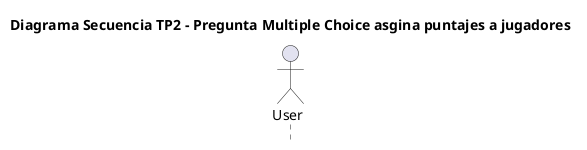 
@startuml

actor User
title Diagrama Secuencia TP2 - Pregunta Multiple Choice asgina puntajes a jugadores
hide footbox

@enduml